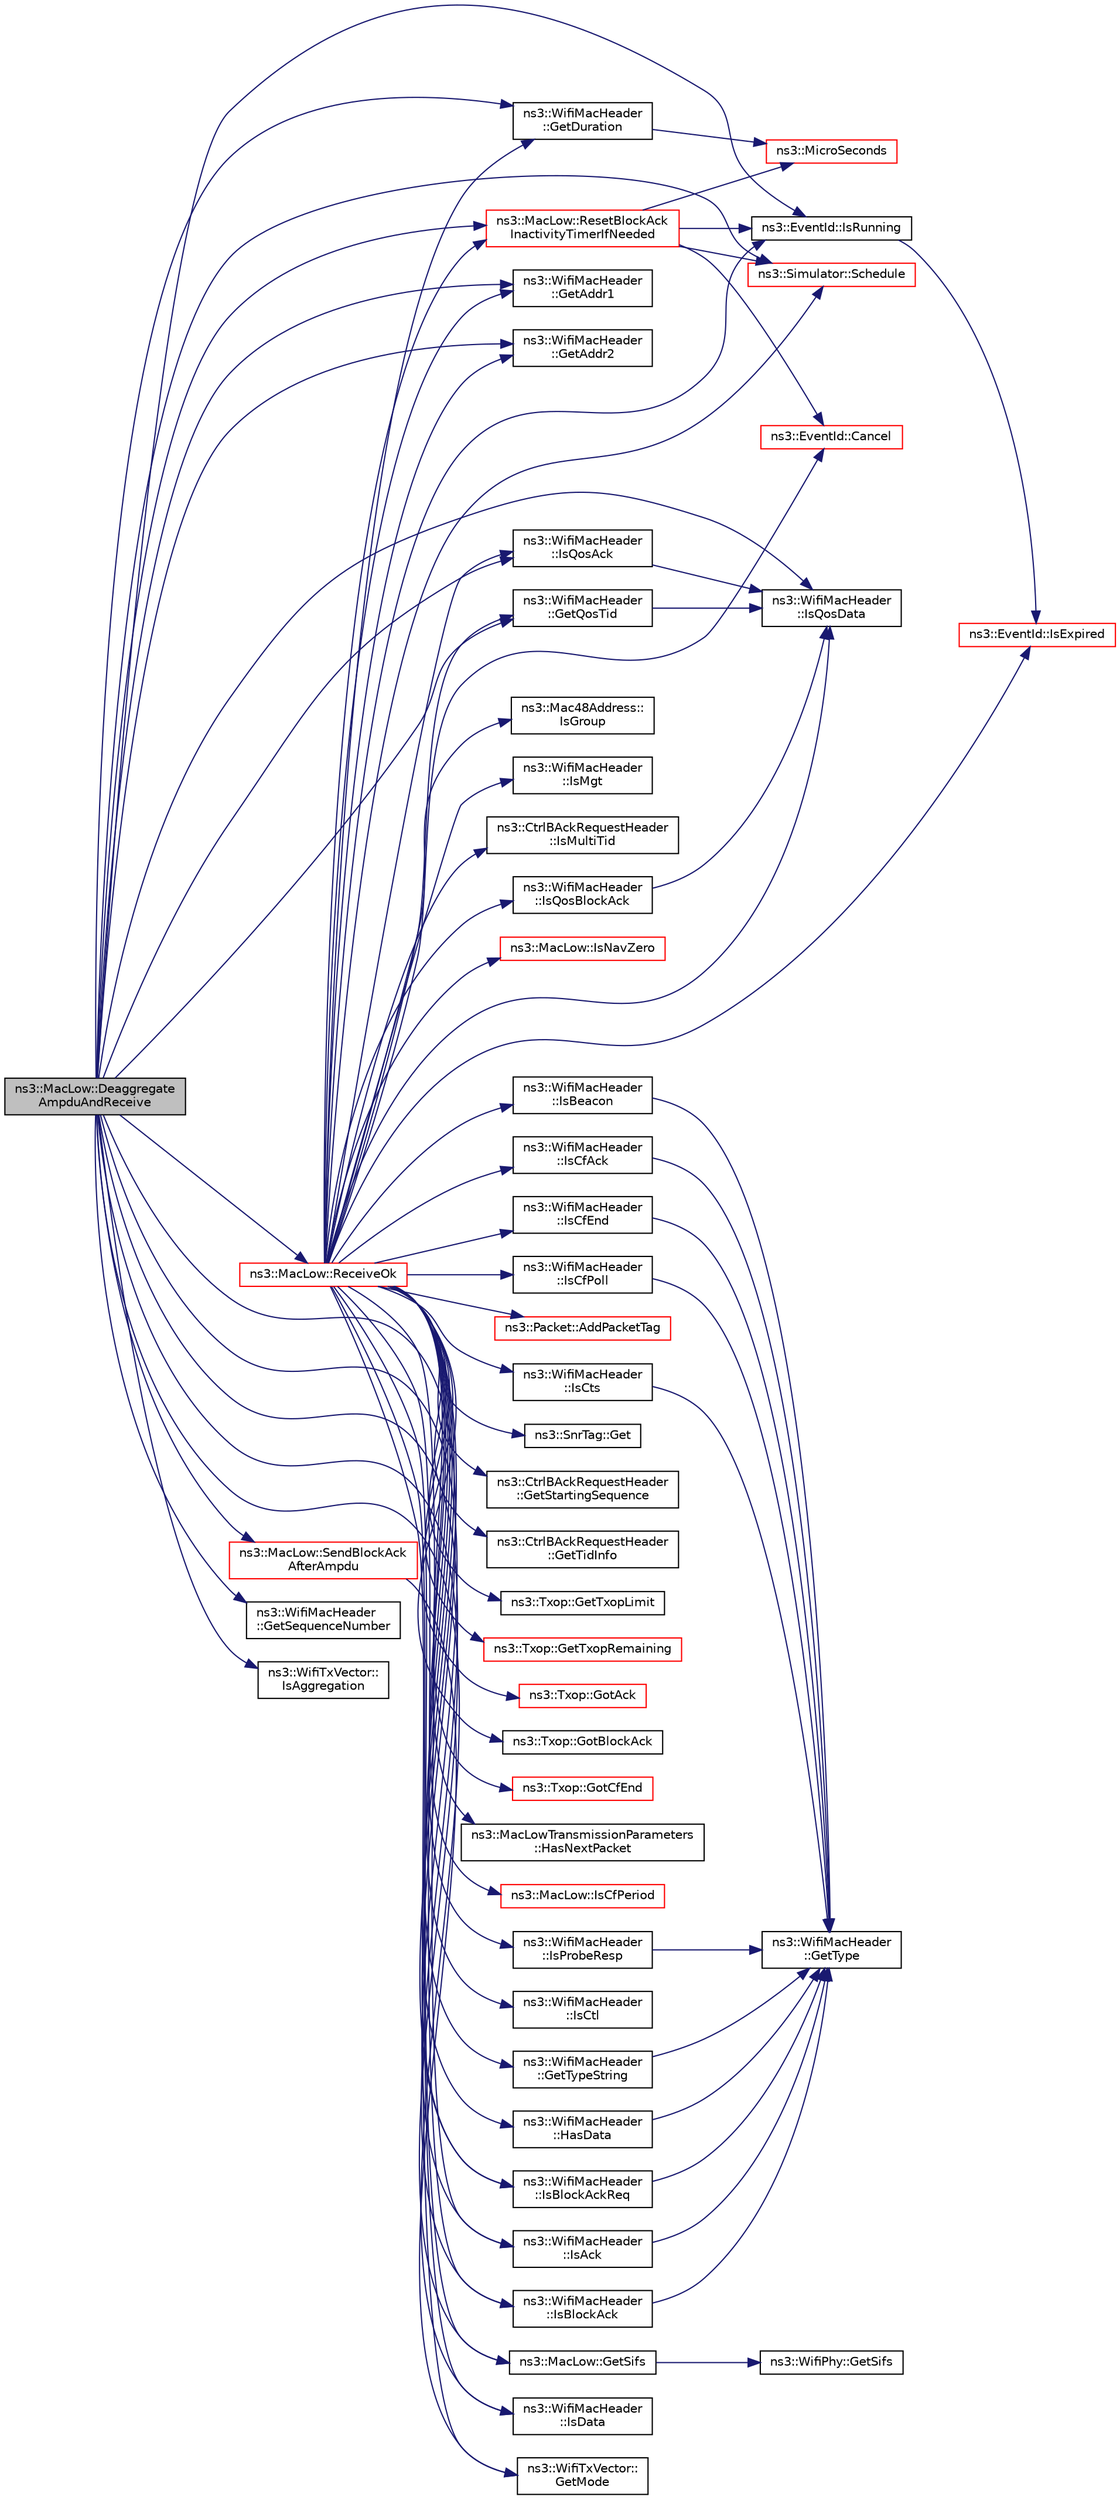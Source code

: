 digraph "ns3::MacLow::DeaggregateAmpduAndReceive"
{
 // LATEX_PDF_SIZE
  edge [fontname="Helvetica",fontsize="10",labelfontname="Helvetica",labelfontsize="10"];
  node [fontname="Helvetica",fontsize="10",shape=record];
  rankdir="LR";
  Node1 [label="ns3::MacLow::Deaggregate\lAmpduAndReceive",height=0.2,width=0.4,color="black", fillcolor="grey75", style="filled", fontcolor="black",tooltip=" "];
  Node1 -> Node2 [color="midnightblue",fontsize="10",style="solid",fontname="Helvetica"];
  Node2 [label="ns3::WifiMacHeader\l::GetAddr1",height=0.2,width=0.4,color="black", fillcolor="white", style="filled",URL="$classns3_1_1_wifi_mac_header.html#aa1c4acbda4ace9f7a920c97d71bdd097",tooltip="Return the address in the Address 1 field."];
  Node1 -> Node3 [color="midnightblue",fontsize="10",style="solid",fontname="Helvetica"];
  Node3 [label="ns3::WifiMacHeader\l::GetAddr2",height=0.2,width=0.4,color="black", fillcolor="white", style="filled",URL="$classns3_1_1_wifi_mac_header.html#a5d32ca3e3a34f1185df86927d4346430",tooltip="Return the address in the Address 2 field."];
  Node1 -> Node4 [color="midnightblue",fontsize="10",style="solid",fontname="Helvetica"];
  Node4 [label="ns3::WifiMacHeader\l::GetDuration",height=0.2,width=0.4,color="black", fillcolor="white", style="filled",URL="$classns3_1_1_wifi_mac_header.html#a1bfde4f8ca07ee46bd0bdc1ab6597e48",tooltip="Return the duration from the Duration/ID field (Time object)."];
  Node4 -> Node5 [color="midnightblue",fontsize="10",style="solid",fontname="Helvetica"];
  Node5 [label="ns3::MicroSeconds",height=0.2,width=0.4,color="red", fillcolor="white", style="filled",URL="$group__timecivil.html#ga17465a639c8d1464e76538afdd78a9f0",tooltip="Construct a Time in the indicated unit."];
  Node1 -> Node15 [color="midnightblue",fontsize="10",style="solid",fontname="Helvetica"];
  Node15 [label="ns3::WifiMacHeader\l::GetQosTid",height=0.2,width=0.4,color="black", fillcolor="white", style="filled",URL="$classns3_1_1_wifi_mac_header.html#a07391fd5b12f7a90fe55325fcccc8e3a",tooltip="Return the Traffic ID of a QoS header."];
  Node15 -> Node16 [color="midnightblue",fontsize="10",style="solid",fontname="Helvetica"];
  Node16 [label="ns3::WifiMacHeader\l::IsQosData",height=0.2,width=0.4,color="black", fillcolor="white", style="filled",URL="$classns3_1_1_wifi_mac_header.html#a368b97ef91b953af76794112fd3681c2",tooltip="Return true if the Type is DATA and Subtype is one of the possible values for QoS Data."];
  Node1 -> Node17 [color="midnightblue",fontsize="10",style="solid",fontname="Helvetica"];
  Node17 [label="ns3::WifiMacHeader\l::GetSequenceNumber",height=0.2,width=0.4,color="black", fillcolor="white", style="filled",URL="$classns3_1_1_wifi_mac_header.html#a3d393ad4f9cfaca5ce0ac239a27f2763",tooltip="Return the sequence number of the header."];
  Node1 -> Node18 [color="midnightblue",fontsize="10",style="solid",fontname="Helvetica"];
  Node18 [label="ns3::MacLow::GetSifs",height=0.2,width=0.4,color="black", fillcolor="white", style="filled",URL="$classns3_1_1_mac_low.html#a142444428826e0a5f67265dfd7b0f4d2",tooltip="Return Short Interframe Space (SIFS) of this MacLow."];
  Node18 -> Node19 [color="midnightblue",fontsize="10",style="solid",fontname="Helvetica"];
  Node19 [label="ns3::WifiPhy::GetSifs",height=0.2,width=0.4,color="black", fillcolor="white", style="filled",URL="$classns3_1_1_wifi_phy.html#ab17c71dbcef141f01d242986ad982de4",tooltip="Return the Short Interframe Space (SIFS) for this PHY."];
  Node1 -> Node20 [color="midnightblue",fontsize="10",style="solid",fontname="Helvetica"];
  Node20 [label="ns3::WifiMacHeader\l::IsAck",height=0.2,width=0.4,color="black", fillcolor="white", style="filled",URL="$classns3_1_1_wifi_mac_header.html#a140dc7acdb206bfb5b929325d92967b5",tooltip="Return true if the header is an Ack header."];
  Node20 -> Node21 [color="midnightblue",fontsize="10",style="solid",fontname="Helvetica"];
  Node21 [label="ns3::WifiMacHeader\l::GetType",height=0.2,width=0.4,color="black", fillcolor="white", style="filled",URL="$classns3_1_1_wifi_mac_header.html#ac602baa163798e5da4945338dd5ef9b5",tooltip="Return the type (enum WifiMacType)"];
  Node1 -> Node22 [color="midnightblue",fontsize="10",style="solid",fontname="Helvetica"];
  Node22 [label="ns3::WifiTxVector::\lIsAggregation",height=0.2,width=0.4,color="black", fillcolor="white", style="filled",URL="$classns3_1_1_wifi_tx_vector.html#aae65c13f3633fbf99f95084a49d4b39e",tooltip="Checks whether the PSDU contains A-MPDU."];
  Node1 -> Node23 [color="midnightblue",fontsize="10",style="solid",fontname="Helvetica"];
  Node23 [label="ns3::WifiMacHeader\l::IsBlockAck",height=0.2,width=0.4,color="black", fillcolor="white", style="filled",URL="$classns3_1_1_wifi_mac_header.html#a16f7fffa3791bb30ab760a98ec54afba",tooltip="Return true if the header is a BlockAck header."];
  Node23 -> Node21 [color="midnightblue",fontsize="10",style="solid",fontname="Helvetica"];
  Node1 -> Node24 [color="midnightblue",fontsize="10",style="solid",fontname="Helvetica"];
  Node24 [label="ns3::WifiMacHeader\l::IsBlockAckReq",height=0.2,width=0.4,color="black", fillcolor="white", style="filled",URL="$classns3_1_1_wifi_mac_header.html#a97830b03ca05944b92bff4defed50716",tooltip="Return true if the header is a BlockAckRequest header."];
  Node24 -> Node21 [color="midnightblue",fontsize="10",style="solid",fontname="Helvetica"];
  Node1 -> Node25 [color="midnightblue",fontsize="10",style="solid",fontname="Helvetica"];
  Node25 [label="ns3::WifiMacHeader\l::IsData",height=0.2,width=0.4,color="black", fillcolor="white", style="filled",URL="$classns3_1_1_wifi_mac_header.html#ab7141548a921f63a084720b3b022de79",tooltip="Return true if the Type is DATA."];
  Node1 -> Node26 [color="midnightblue",fontsize="10",style="solid",fontname="Helvetica"];
  Node26 [label="ns3::WifiMacHeader\l::IsQosAck",height=0.2,width=0.4,color="black", fillcolor="white", style="filled",URL="$classns3_1_1_wifi_mac_header.html#a08a4aa07029641c46820044c7e51bf2e",tooltip="Return if the QoS Ack policy is Normal Ack."];
  Node26 -> Node16 [color="midnightblue",fontsize="10",style="solid",fontname="Helvetica"];
  Node1 -> Node16 [color="midnightblue",fontsize="10",style="solid",fontname="Helvetica"];
  Node1 -> Node27 [color="midnightblue",fontsize="10",style="solid",fontname="Helvetica"];
  Node27 [label="ns3::EventId::IsRunning",height=0.2,width=0.4,color="black", fillcolor="white", style="filled",URL="$classns3_1_1_event_id.html#a8b41e6f8c54db6bede8a7dcaf917074a",tooltip="This method is syntactic sugar for !IsExpired()."];
  Node27 -> Node28 [color="midnightblue",fontsize="10",style="solid",fontname="Helvetica"];
  Node28 [label="ns3::EventId::IsExpired",height=0.2,width=0.4,color="red", fillcolor="white", style="filled",URL="$classns3_1_1_event_id.html#acc25141054209b1a286a5471a51bd0c0",tooltip="This method is syntactic sugar for the ns3::Simulator::IsExpired method."];
  Node1 -> Node82 [color="midnightblue",fontsize="10",style="solid",fontname="Helvetica"];
  Node82 [label="ns3::MacLow::ReceiveOk",height=0.2,width=0.4,color="red", fillcolor="white", style="filled",URL="$classns3_1_1_mac_low.html#a2fffa82ad11ebe0e113232813a816eff",tooltip=" "];
  Node82 -> Node83 [color="midnightblue",fontsize="10",style="solid",fontname="Helvetica"];
  Node83 [label="ns3::Packet::AddPacketTag",height=0.2,width=0.4,color="red", fillcolor="white", style="filled",URL="$classns3_1_1_packet.html#ac4a6bcd77e58bdc14c42a7d572d66cc9",tooltip="Add a packet tag."];
  Node82 -> Node89 [color="midnightblue",fontsize="10",style="solid",fontname="Helvetica"];
  Node89 [label="ns3::EventId::Cancel",height=0.2,width=0.4,color="red", fillcolor="white", style="filled",URL="$classns3_1_1_event_id.html#a993ae94e48e014e1afd47edb16db7a11",tooltip="This method is syntactic sugar for the ns3::Simulator::Cancel method."];
  Node82 -> Node92 [color="midnightblue",fontsize="10",style="solid",fontname="Helvetica"];
  Node92 [label="ns3::SnrTag::Get",height=0.2,width=0.4,color="black", fillcolor="white", style="filled",URL="$classns3_1_1_snr_tag.html#af71e7cca59717042ddd859dff02e4fc9",tooltip="Return the SNR value."];
  Node82 -> Node2 [color="midnightblue",fontsize="10",style="solid",fontname="Helvetica"];
  Node82 -> Node3 [color="midnightblue",fontsize="10",style="solid",fontname="Helvetica"];
  Node82 -> Node4 [color="midnightblue",fontsize="10",style="solid",fontname="Helvetica"];
  Node82 -> Node93 [color="midnightblue",fontsize="10",style="solid",fontname="Helvetica"];
  Node93 [label="ns3::WifiTxVector::\lGetMode",height=0.2,width=0.4,color="black", fillcolor="white", style="filled",URL="$classns3_1_1_wifi_tx_vector.html#a47d0b3ae3c7de8817626469f5fe1be6a",tooltip="If this TX vector is associated with an SU PPDU, return the selected payload transmission mode."];
  Node82 -> Node15 [color="midnightblue",fontsize="10",style="solid",fontname="Helvetica"];
  Node82 -> Node18 [color="midnightblue",fontsize="10",style="solid",fontname="Helvetica"];
  Node82 -> Node94 [color="midnightblue",fontsize="10",style="solid",fontname="Helvetica"];
  Node94 [label="ns3::CtrlBAckRequestHeader\l::GetStartingSequence",height=0.2,width=0.4,color="black", fillcolor="white", style="filled",URL="$classns3_1_1_ctrl_b_ack_request_header.html#a8ca10bacb9cc50ae0f849044769ca88d",tooltip="Return the starting sequence number."];
  Node82 -> Node95 [color="midnightblue",fontsize="10",style="solid",fontname="Helvetica"];
  Node95 [label="ns3::CtrlBAckRequestHeader\l::GetTidInfo",height=0.2,width=0.4,color="black", fillcolor="white", style="filled",URL="$classns3_1_1_ctrl_b_ack_request_header.html#a884fbe9f6ba028fb3dde88fe31ba6bab",tooltip="Return the Traffic ID (TID)."];
  Node82 -> Node96 [color="midnightblue",fontsize="10",style="solid",fontname="Helvetica"];
  Node96 [label="ns3::Txop::GetTxopLimit",height=0.2,width=0.4,color="black", fillcolor="white", style="filled",URL="$classns3_1_1_txop.html#a4c3271887c9fb5dcb2ef61651a3a60de",tooltip="Return the TXOP limit."];
  Node82 -> Node97 [color="midnightblue",fontsize="10",style="solid",fontname="Helvetica"];
  Node97 [label="ns3::Txop::GetTxopRemaining",height=0.2,width=0.4,color="red", fillcolor="white", style="filled",URL="$classns3_1_1_txop.html#a728794caac9a10954c087382fa5e52e3",tooltip="Return the remaining duration in the current TXOP."];
  Node82 -> Node99 [color="midnightblue",fontsize="10",style="solid",fontname="Helvetica"];
  Node99 [label="ns3::WifiMacHeader\l::GetTypeString",height=0.2,width=0.4,color="black", fillcolor="white", style="filled",URL="$classns3_1_1_wifi_mac_header.html#a7c2f88bdefc903df253eef1e5b7bf2af",tooltip="Return a string corresponds to the header type."];
  Node99 -> Node21 [color="midnightblue",fontsize="10",style="solid",fontname="Helvetica"];
  Node82 -> Node100 [color="midnightblue",fontsize="10",style="solid",fontname="Helvetica"];
  Node100 [label="ns3::Txop::GotAck",height=0.2,width=0.4,color="red", fillcolor="white", style="filled",URL="$classns3_1_1_txop.html#acd1bb8b45e7a39cfc7e1e710dc514b3e",tooltip="Event handler when an Ack is received."];
  Node82 -> Node228 [color="midnightblue",fontsize="10",style="solid",fontname="Helvetica"];
  Node228 [label="ns3::Txop::GotBlockAck",height=0.2,width=0.4,color="black", fillcolor="white", style="filled",URL="$classns3_1_1_txop.html#a666b0964ffd8b5c5fe9c95af0898348f",tooltip="Event handler when a BlockAck is received."];
  Node82 -> Node229 [color="midnightblue",fontsize="10",style="solid",fontname="Helvetica"];
  Node229 [label="ns3::Txop::GotCfEnd",height=0.2,width=0.4,color="red", fillcolor="white", style="filled",URL="$classns3_1_1_txop.html#a1b21acbf674cd1a9f56c0b8d79454d26",tooltip="Event handler when a CF-END frame is received."];
  Node82 -> Node231 [color="midnightblue",fontsize="10",style="solid",fontname="Helvetica"];
  Node231 [label="ns3::WifiMacHeader\l::HasData",height=0.2,width=0.4,color="black", fillcolor="white", style="filled",URL="$classns3_1_1_wifi_mac_header.html#a213177655b35a50dabb6c571f52d0e98",tooltip="Return true if the header type is DATA and is not DATA_NULL."];
  Node231 -> Node21 [color="midnightblue",fontsize="10",style="solid",fontname="Helvetica"];
  Node82 -> Node232 [color="midnightblue",fontsize="10",style="solid",fontname="Helvetica"];
  Node232 [label="ns3::MacLowTransmissionParameters\l::HasNextPacket",height=0.2,width=0.4,color="black", fillcolor="white", style="filled",URL="$classns3_1_1_mac_low_transmission_parameters.html#a2832d2778353fbdd8cb92fbe3ea9da9d",tooltip=" "];
  Node82 -> Node20 [color="midnightblue",fontsize="10",style="solid",fontname="Helvetica"];
  Node82 -> Node233 [color="midnightblue",fontsize="10",style="solid",fontname="Helvetica"];
  Node233 [label="ns3::WifiMacHeader\l::IsBeacon",height=0.2,width=0.4,color="black", fillcolor="white", style="filled",URL="$classns3_1_1_wifi_mac_header.html#afe7c9a624523907e0c291221e3789d21",tooltip="Return true if the header is a Beacon header."];
  Node233 -> Node21 [color="midnightblue",fontsize="10",style="solid",fontname="Helvetica"];
  Node82 -> Node23 [color="midnightblue",fontsize="10",style="solid",fontname="Helvetica"];
  Node82 -> Node24 [color="midnightblue",fontsize="10",style="solid",fontname="Helvetica"];
  Node82 -> Node234 [color="midnightblue",fontsize="10",style="solid",fontname="Helvetica"];
  Node234 [label="ns3::WifiMacHeader\l::IsCfAck",height=0.2,width=0.4,color="black", fillcolor="white", style="filled",URL="$classns3_1_1_wifi_mac_header.html#afa8df22e51290163f8a2d5a7735bb324",tooltip="Return true if the header is a CF-Ack header."];
  Node234 -> Node21 [color="midnightblue",fontsize="10",style="solid",fontname="Helvetica"];
  Node82 -> Node235 [color="midnightblue",fontsize="10",style="solid",fontname="Helvetica"];
  Node235 [label="ns3::WifiMacHeader\l::IsCfEnd",height=0.2,width=0.4,color="black", fillcolor="white", style="filled",URL="$classns3_1_1_wifi_mac_header.html#a67147b01fd61827c27316473c7e19ea8",tooltip="Return true if the header is a CF-End header."];
  Node235 -> Node21 [color="midnightblue",fontsize="10",style="solid",fontname="Helvetica"];
  Node82 -> Node236 [color="midnightblue",fontsize="10",style="solid",fontname="Helvetica"];
  Node236 [label="ns3::MacLow::IsCfPeriod",height=0.2,width=0.4,color="red", fillcolor="white", style="filled",URL="$classns3_1_1_mac_low.html#a4e08342dc51fd123ff9db8b4061df754",tooltip="This function indicates whether Simulator::Now is in the CF period."];
  Node82 -> Node239 [color="midnightblue",fontsize="10",style="solid",fontname="Helvetica"];
  Node239 [label="ns3::WifiMacHeader\l::IsCfPoll",height=0.2,width=0.4,color="black", fillcolor="white", style="filled",URL="$classns3_1_1_wifi_mac_header.html#a8f7eb39875a921d2a1b915836f6765b2",tooltip="Return true if the Type/Subtype is one of the possible CF-Poll headers."];
  Node239 -> Node21 [color="midnightblue",fontsize="10",style="solid",fontname="Helvetica"];
  Node82 -> Node240 [color="midnightblue",fontsize="10",style="solid",fontname="Helvetica"];
  Node240 [label="ns3::WifiMacHeader\l::IsCtl",height=0.2,width=0.4,color="black", fillcolor="white", style="filled",URL="$classns3_1_1_wifi_mac_header.html#a035659d44f96e937bedc7a99fdadfb79",tooltip="Return true if the Type is Control."];
  Node82 -> Node241 [color="midnightblue",fontsize="10",style="solid",fontname="Helvetica"];
  Node241 [label="ns3::WifiMacHeader\l::IsCts",height=0.2,width=0.4,color="black", fillcolor="white", style="filled",URL="$classns3_1_1_wifi_mac_header.html#a42e48067f223571d09229433d922dd78",tooltip="Return true if the header is a CTS header."];
  Node241 -> Node21 [color="midnightblue",fontsize="10",style="solid",fontname="Helvetica"];
  Node82 -> Node25 [color="midnightblue",fontsize="10",style="solid",fontname="Helvetica"];
  Node82 -> Node28 [color="midnightblue",fontsize="10",style="solid",fontname="Helvetica"];
  Node82 -> Node166 [color="midnightblue",fontsize="10",style="solid",fontname="Helvetica"];
  Node166 [label="ns3::Mac48Address::\lIsGroup",height=0.2,width=0.4,color="black", fillcolor="white", style="filled",URL="$classns3_1_1_mac48_address.html#a56fbd59ebf507db02609a1e77c7c4656",tooltip=" "];
  Node82 -> Node184 [color="midnightblue",fontsize="10",style="solid",fontname="Helvetica"];
  Node184 [label="ns3::WifiMacHeader\l::IsMgt",height=0.2,width=0.4,color="black", fillcolor="white", style="filled",URL="$classns3_1_1_wifi_mac_header.html#a9e27e439b0ef655ac9598f45218364bd",tooltip="Return true if the Type is Management."];
  Node82 -> Node242 [color="midnightblue",fontsize="10",style="solid",fontname="Helvetica"];
  Node242 [label="ns3::CtrlBAckRequestHeader\l::IsMultiTid",height=0.2,width=0.4,color="black", fillcolor="white", style="filled",URL="$classns3_1_1_ctrl_b_ack_request_header.html#a1c011b4f1b24c83cf596b07904ec1328",tooltip="Check if the current Ack Policy has Multi-TID Block Ack."];
  Node82 -> Node243 [color="midnightblue",fontsize="10",style="solid",fontname="Helvetica"];
  Node243 [label="ns3::MacLow::IsNavZero",height=0.2,width=0.4,color="red", fillcolor="white", style="filled",URL="$classns3_1_1_mac_low.html#ace17475855332c9260bbe2a1df29fc05",tooltip="Check if NAV is zero."];
  Node82 -> Node244 [color="midnightblue",fontsize="10",style="solid",fontname="Helvetica"];
  Node244 [label="ns3::WifiMacHeader\l::IsProbeResp",height=0.2,width=0.4,color="black", fillcolor="white", style="filled",URL="$classns3_1_1_wifi_mac_header.html#a68d394149beef04171424d90c10aea00",tooltip="Return true if the header is a Probe Response header."];
  Node244 -> Node21 [color="midnightblue",fontsize="10",style="solid",fontname="Helvetica"];
  Node82 -> Node26 [color="midnightblue",fontsize="10",style="solid",fontname="Helvetica"];
  Node82 -> Node245 [color="midnightblue",fontsize="10",style="solid",fontname="Helvetica"];
  Node245 [label="ns3::WifiMacHeader\l::IsQosBlockAck",height=0.2,width=0.4,color="black", fillcolor="white", style="filled",URL="$classns3_1_1_wifi_mac_header.html#afe3dccb6ffb0056ee21cfc67da8871e5",tooltip="Return if the QoS Ack policy is Block Ack."];
  Node245 -> Node16 [color="midnightblue",fontsize="10",style="solid",fontname="Helvetica"];
  Node82 -> Node16 [color="midnightblue",fontsize="10",style="solid",fontname="Helvetica"];
  Node82 -> Node27 [color="midnightblue",fontsize="10",style="solid",fontname="Helvetica"];
  Node82 -> Node333 [color="midnightblue",fontsize="10",style="solid",fontname="Helvetica"];
  Node333 [label="ns3::MacLow::ResetBlockAck\lInactivityTimerIfNeeded",height=0.2,width=0.4,color="red", fillcolor="white", style="filled",URL="$classns3_1_1_mac_low.html#aafa012c5d2dde80484d6546c802f02f8",tooltip="Every time that a BlockAckRequest or a packet with Ack Policy equals to Block Ack are received,..."];
  Node333 -> Node89 [color="midnightblue",fontsize="10",style="solid",fontname="Helvetica"];
  Node333 -> Node27 [color="midnightblue",fontsize="10",style="solid",fontname="Helvetica"];
  Node333 -> Node5 [color="midnightblue",fontsize="10",style="solid",fontname="Helvetica"];
  Node333 -> Node212 [color="midnightblue",fontsize="10",style="solid",fontname="Helvetica"];
  Node212 [label="ns3::Simulator::Schedule",height=0.2,width=0.4,color="red", fillcolor="white", style="filled",URL="$classns3_1_1_simulator.html#a3da7d28335c8ac0e3e86781f766df241",tooltip="Schedule an event to expire after delay."];
  Node82 -> Node212 [color="midnightblue",fontsize="10",style="solid",fontname="Helvetica"];
  Node1 -> Node333 [color="midnightblue",fontsize="10",style="solid",fontname="Helvetica"];
  Node1 -> Node212 [color="midnightblue",fontsize="10",style="solid",fontname="Helvetica"];
  Node1 -> Node459 [color="midnightblue",fontsize="10",style="solid",fontname="Helvetica"];
  Node459 [label="ns3::MacLow::SendBlockAck\lAfterAmpdu",height=0.2,width=0.4,color="red", fillcolor="white", style="filled",URL="$classns3_1_1_mac_low.html#af6e2acc771d188c0959871f142912296",tooltip="Invoked after an A-MPDU has been received."];
  Node459 -> Node93 [color="midnightblue",fontsize="10",style="solid",fontname="Helvetica"];
}
